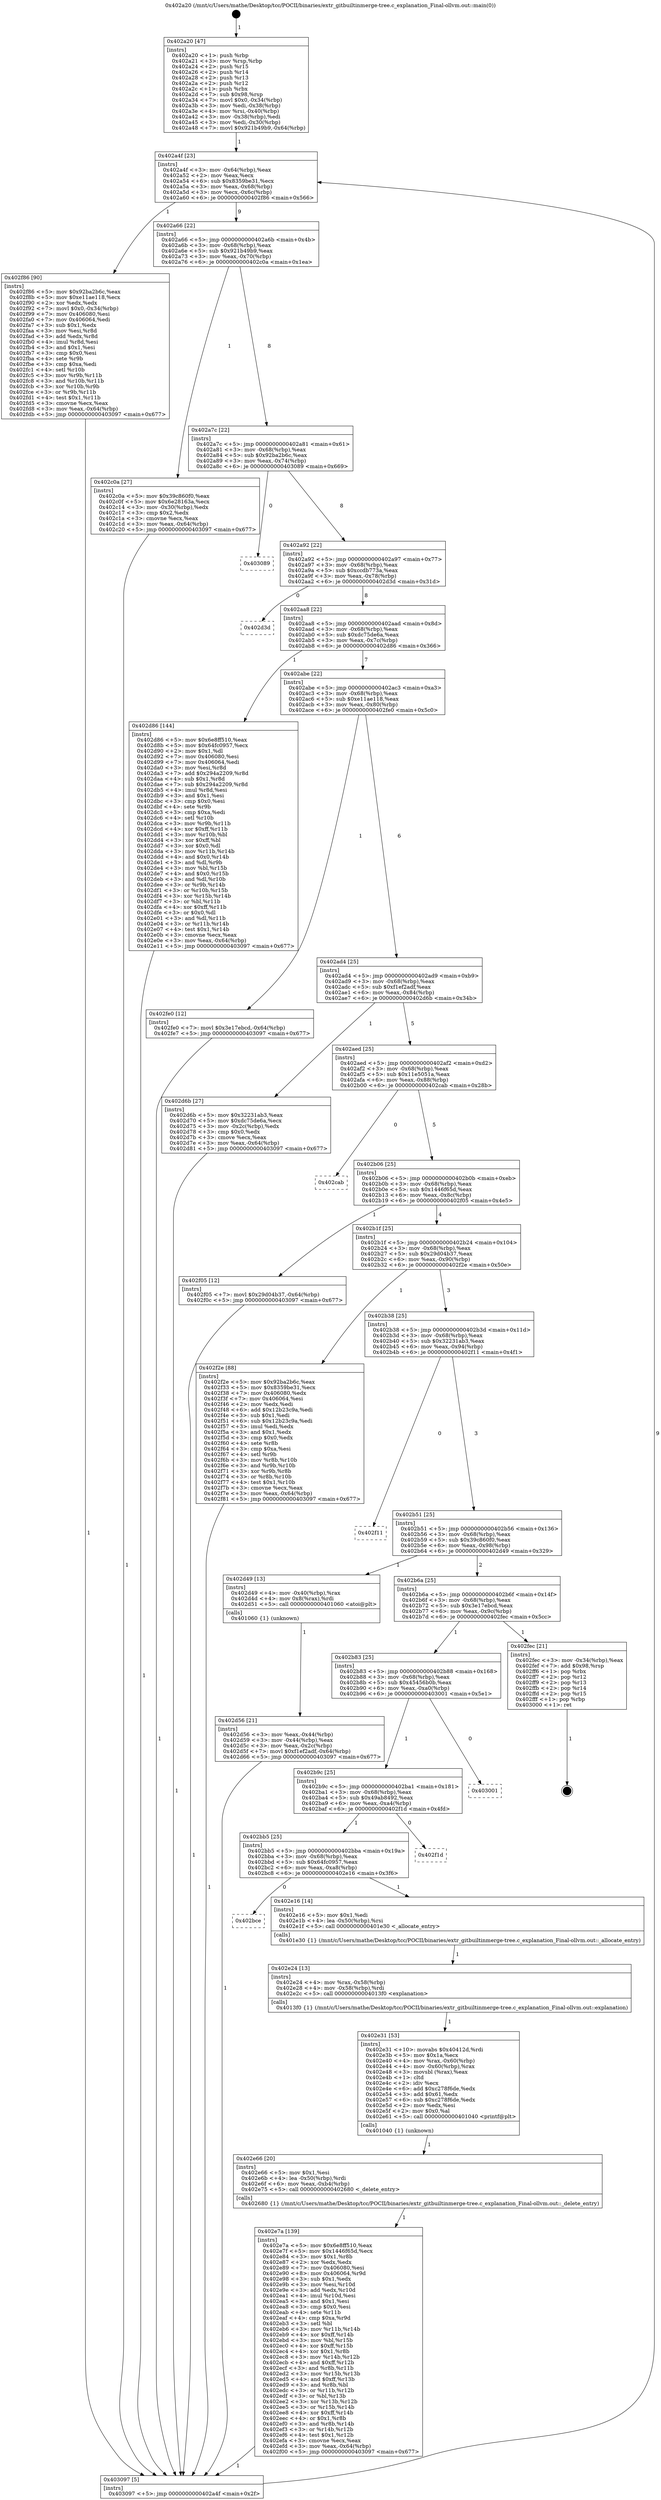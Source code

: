 digraph "0x402a20" {
  label = "0x402a20 (/mnt/c/Users/mathe/Desktop/tcc/POCII/binaries/extr_gitbuiltinmerge-tree.c_explanation_Final-ollvm.out::main(0))"
  labelloc = "t"
  node[shape=record]

  Entry [label="",width=0.3,height=0.3,shape=circle,fillcolor=black,style=filled]
  "0x402a4f" [label="{
     0x402a4f [23]\l
     | [instrs]\l
     &nbsp;&nbsp;0x402a4f \<+3\>: mov -0x64(%rbp),%eax\l
     &nbsp;&nbsp;0x402a52 \<+2\>: mov %eax,%ecx\l
     &nbsp;&nbsp;0x402a54 \<+6\>: sub $0x8359be31,%ecx\l
     &nbsp;&nbsp;0x402a5a \<+3\>: mov %eax,-0x68(%rbp)\l
     &nbsp;&nbsp;0x402a5d \<+3\>: mov %ecx,-0x6c(%rbp)\l
     &nbsp;&nbsp;0x402a60 \<+6\>: je 0000000000402f86 \<main+0x566\>\l
  }"]
  "0x402f86" [label="{
     0x402f86 [90]\l
     | [instrs]\l
     &nbsp;&nbsp;0x402f86 \<+5\>: mov $0x92ba2b6c,%eax\l
     &nbsp;&nbsp;0x402f8b \<+5\>: mov $0xe11ae118,%ecx\l
     &nbsp;&nbsp;0x402f90 \<+2\>: xor %edx,%edx\l
     &nbsp;&nbsp;0x402f92 \<+7\>: movl $0x0,-0x34(%rbp)\l
     &nbsp;&nbsp;0x402f99 \<+7\>: mov 0x406080,%esi\l
     &nbsp;&nbsp;0x402fa0 \<+7\>: mov 0x406064,%edi\l
     &nbsp;&nbsp;0x402fa7 \<+3\>: sub $0x1,%edx\l
     &nbsp;&nbsp;0x402faa \<+3\>: mov %esi,%r8d\l
     &nbsp;&nbsp;0x402fad \<+3\>: add %edx,%r8d\l
     &nbsp;&nbsp;0x402fb0 \<+4\>: imul %r8d,%esi\l
     &nbsp;&nbsp;0x402fb4 \<+3\>: and $0x1,%esi\l
     &nbsp;&nbsp;0x402fb7 \<+3\>: cmp $0x0,%esi\l
     &nbsp;&nbsp;0x402fba \<+4\>: sete %r9b\l
     &nbsp;&nbsp;0x402fbe \<+3\>: cmp $0xa,%edi\l
     &nbsp;&nbsp;0x402fc1 \<+4\>: setl %r10b\l
     &nbsp;&nbsp;0x402fc5 \<+3\>: mov %r9b,%r11b\l
     &nbsp;&nbsp;0x402fc8 \<+3\>: and %r10b,%r11b\l
     &nbsp;&nbsp;0x402fcb \<+3\>: xor %r10b,%r9b\l
     &nbsp;&nbsp;0x402fce \<+3\>: or %r9b,%r11b\l
     &nbsp;&nbsp;0x402fd1 \<+4\>: test $0x1,%r11b\l
     &nbsp;&nbsp;0x402fd5 \<+3\>: cmovne %ecx,%eax\l
     &nbsp;&nbsp;0x402fd8 \<+3\>: mov %eax,-0x64(%rbp)\l
     &nbsp;&nbsp;0x402fdb \<+5\>: jmp 0000000000403097 \<main+0x677\>\l
  }"]
  "0x402a66" [label="{
     0x402a66 [22]\l
     | [instrs]\l
     &nbsp;&nbsp;0x402a66 \<+5\>: jmp 0000000000402a6b \<main+0x4b\>\l
     &nbsp;&nbsp;0x402a6b \<+3\>: mov -0x68(%rbp),%eax\l
     &nbsp;&nbsp;0x402a6e \<+5\>: sub $0x921b49b9,%eax\l
     &nbsp;&nbsp;0x402a73 \<+3\>: mov %eax,-0x70(%rbp)\l
     &nbsp;&nbsp;0x402a76 \<+6\>: je 0000000000402c0a \<main+0x1ea\>\l
  }"]
  Exit [label="",width=0.3,height=0.3,shape=circle,fillcolor=black,style=filled,peripheries=2]
  "0x402c0a" [label="{
     0x402c0a [27]\l
     | [instrs]\l
     &nbsp;&nbsp;0x402c0a \<+5\>: mov $0x39c860f0,%eax\l
     &nbsp;&nbsp;0x402c0f \<+5\>: mov $0x6e28163a,%ecx\l
     &nbsp;&nbsp;0x402c14 \<+3\>: mov -0x30(%rbp),%edx\l
     &nbsp;&nbsp;0x402c17 \<+3\>: cmp $0x2,%edx\l
     &nbsp;&nbsp;0x402c1a \<+3\>: cmovne %ecx,%eax\l
     &nbsp;&nbsp;0x402c1d \<+3\>: mov %eax,-0x64(%rbp)\l
     &nbsp;&nbsp;0x402c20 \<+5\>: jmp 0000000000403097 \<main+0x677\>\l
  }"]
  "0x402a7c" [label="{
     0x402a7c [22]\l
     | [instrs]\l
     &nbsp;&nbsp;0x402a7c \<+5\>: jmp 0000000000402a81 \<main+0x61\>\l
     &nbsp;&nbsp;0x402a81 \<+3\>: mov -0x68(%rbp),%eax\l
     &nbsp;&nbsp;0x402a84 \<+5\>: sub $0x92ba2b6c,%eax\l
     &nbsp;&nbsp;0x402a89 \<+3\>: mov %eax,-0x74(%rbp)\l
     &nbsp;&nbsp;0x402a8c \<+6\>: je 0000000000403089 \<main+0x669\>\l
  }"]
  "0x403097" [label="{
     0x403097 [5]\l
     | [instrs]\l
     &nbsp;&nbsp;0x403097 \<+5\>: jmp 0000000000402a4f \<main+0x2f\>\l
  }"]
  "0x402a20" [label="{
     0x402a20 [47]\l
     | [instrs]\l
     &nbsp;&nbsp;0x402a20 \<+1\>: push %rbp\l
     &nbsp;&nbsp;0x402a21 \<+3\>: mov %rsp,%rbp\l
     &nbsp;&nbsp;0x402a24 \<+2\>: push %r15\l
     &nbsp;&nbsp;0x402a26 \<+2\>: push %r14\l
     &nbsp;&nbsp;0x402a28 \<+2\>: push %r13\l
     &nbsp;&nbsp;0x402a2a \<+2\>: push %r12\l
     &nbsp;&nbsp;0x402a2c \<+1\>: push %rbx\l
     &nbsp;&nbsp;0x402a2d \<+7\>: sub $0x98,%rsp\l
     &nbsp;&nbsp;0x402a34 \<+7\>: movl $0x0,-0x34(%rbp)\l
     &nbsp;&nbsp;0x402a3b \<+3\>: mov %edi,-0x38(%rbp)\l
     &nbsp;&nbsp;0x402a3e \<+4\>: mov %rsi,-0x40(%rbp)\l
     &nbsp;&nbsp;0x402a42 \<+3\>: mov -0x38(%rbp),%edi\l
     &nbsp;&nbsp;0x402a45 \<+3\>: mov %edi,-0x30(%rbp)\l
     &nbsp;&nbsp;0x402a48 \<+7\>: movl $0x921b49b9,-0x64(%rbp)\l
  }"]
  "0x402e7a" [label="{
     0x402e7a [139]\l
     | [instrs]\l
     &nbsp;&nbsp;0x402e7a \<+5\>: mov $0x6e8ff510,%eax\l
     &nbsp;&nbsp;0x402e7f \<+5\>: mov $0x1446f65d,%ecx\l
     &nbsp;&nbsp;0x402e84 \<+3\>: mov $0x1,%r8b\l
     &nbsp;&nbsp;0x402e87 \<+2\>: xor %edx,%edx\l
     &nbsp;&nbsp;0x402e89 \<+7\>: mov 0x406080,%esi\l
     &nbsp;&nbsp;0x402e90 \<+8\>: mov 0x406064,%r9d\l
     &nbsp;&nbsp;0x402e98 \<+3\>: sub $0x1,%edx\l
     &nbsp;&nbsp;0x402e9b \<+3\>: mov %esi,%r10d\l
     &nbsp;&nbsp;0x402e9e \<+3\>: add %edx,%r10d\l
     &nbsp;&nbsp;0x402ea1 \<+4\>: imul %r10d,%esi\l
     &nbsp;&nbsp;0x402ea5 \<+3\>: and $0x1,%esi\l
     &nbsp;&nbsp;0x402ea8 \<+3\>: cmp $0x0,%esi\l
     &nbsp;&nbsp;0x402eab \<+4\>: sete %r11b\l
     &nbsp;&nbsp;0x402eaf \<+4\>: cmp $0xa,%r9d\l
     &nbsp;&nbsp;0x402eb3 \<+3\>: setl %bl\l
     &nbsp;&nbsp;0x402eb6 \<+3\>: mov %r11b,%r14b\l
     &nbsp;&nbsp;0x402eb9 \<+4\>: xor $0xff,%r14b\l
     &nbsp;&nbsp;0x402ebd \<+3\>: mov %bl,%r15b\l
     &nbsp;&nbsp;0x402ec0 \<+4\>: xor $0xff,%r15b\l
     &nbsp;&nbsp;0x402ec4 \<+4\>: xor $0x1,%r8b\l
     &nbsp;&nbsp;0x402ec8 \<+3\>: mov %r14b,%r12b\l
     &nbsp;&nbsp;0x402ecb \<+4\>: and $0xff,%r12b\l
     &nbsp;&nbsp;0x402ecf \<+3\>: and %r8b,%r11b\l
     &nbsp;&nbsp;0x402ed2 \<+3\>: mov %r15b,%r13b\l
     &nbsp;&nbsp;0x402ed5 \<+4\>: and $0xff,%r13b\l
     &nbsp;&nbsp;0x402ed9 \<+3\>: and %r8b,%bl\l
     &nbsp;&nbsp;0x402edc \<+3\>: or %r11b,%r12b\l
     &nbsp;&nbsp;0x402edf \<+3\>: or %bl,%r13b\l
     &nbsp;&nbsp;0x402ee2 \<+3\>: xor %r13b,%r12b\l
     &nbsp;&nbsp;0x402ee5 \<+3\>: or %r15b,%r14b\l
     &nbsp;&nbsp;0x402ee8 \<+4\>: xor $0xff,%r14b\l
     &nbsp;&nbsp;0x402eec \<+4\>: or $0x1,%r8b\l
     &nbsp;&nbsp;0x402ef0 \<+3\>: and %r8b,%r14b\l
     &nbsp;&nbsp;0x402ef3 \<+3\>: or %r14b,%r12b\l
     &nbsp;&nbsp;0x402ef6 \<+4\>: test $0x1,%r12b\l
     &nbsp;&nbsp;0x402efa \<+3\>: cmovne %ecx,%eax\l
     &nbsp;&nbsp;0x402efd \<+3\>: mov %eax,-0x64(%rbp)\l
     &nbsp;&nbsp;0x402f00 \<+5\>: jmp 0000000000403097 \<main+0x677\>\l
  }"]
  "0x403089" [label="{
     0x403089\l
  }", style=dashed]
  "0x402a92" [label="{
     0x402a92 [22]\l
     | [instrs]\l
     &nbsp;&nbsp;0x402a92 \<+5\>: jmp 0000000000402a97 \<main+0x77\>\l
     &nbsp;&nbsp;0x402a97 \<+3\>: mov -0x68(%rbp),%eax\l
     &nbsp;&nbsp;0x402a9a \<+5\>: sub $0xccdb773a,%eax\l
     &nbsp;&nbsp;0x402a9f \<+3\>: mov %eax,-0x78(%rbp)\l
     &nbsp;&nbsp;0x402aa2 \<+6\>: je 0000000000402d3d \<main+0x31d\>\l
  }"]
  "0x402e66" [label="{
     0x402e66 [20]\l
     | [instrs]\l
     &nbsp;&nbsp;0x402e66 \<+5\>: mov $0x1,%esi\l
     &nbsp;&nbsp;0x402e6b \<+4\>: lea -0x50(%rbp),%rdi\l
     &nbsp;&nbsp;0x402e6f \<+6\>: mov %eax,-0xb4(%rbp)\l
     &nbsp;&nbsp;0x402e75 \<+5\>: call 0000000000402680 \<_delete_entry\>\l
     | [calls]\l
     &nbsp;&nbsp;0x402680 \{1\} (/mnt/c/Users/mathe/Desktop/tcc/POCII/binaries/extr_gitbuiltinmerge-tree.c_explanation_Final-ollvm.out::_delete_entry)\l
  }"]
  "0x402d3d" [label="{
     0x402d3d\l
  }", style=dashed]
  "0x402aa8" [label="{
     0x402aa8 [22]\l
     | [instrs]\l
     &nbsp;&nbsp;0x402aa8 \<+5\>: jmp 0000000000402aad \<main+0x8d\>\l
     &nbsp;&nbsp;0x402aad \<+3\>: mov -0x68(%rbp),%eax\l
     &nbsp;&nbsp;0x402ab0 \<+5\>: sub $0xdc75de6a,%eax\l
     &nbsp;&nbsp;0x402ab5 \<+3\>: mov %eax,-0x7c(%rbp)\l
     &nbsp;&nbsp;0x402ab8 \<+6\>: je 0000000000402d86 \<main+0x366\>\l
  }"]
  "0x402e31" [label="{
     0x402e31 [53]\l
     | [instrs]\l
     &nbsp;&nbsp;0x402e31 \<+10\>: movabs $0x40412d,%rdi\l
     &nbsp;&nbsp;0x402e3b \<+5\>: mov $0x1a,%ecx\l
     &nbsp;&nbsp;0x402e40 \<+4\>: mov %rax,-0x60(%rbp)\l
     &nbsp;&nbsp;0x402e44 \<+4\>: mov -0x60(%rbp),%rax\l
     &nbsp;&nbsp;0x402e48 \<+3\>: movsbl (%rax),%eax\l
     &nbsp;&nbsp;0x402e4b \<+1\>: cltd\l
     &nbsp;&nbsp;0x402e4c \<+2\>: idiv %ecx\l
     &nbsp;&nbsp;0x402e4e \<+6\>: add $0xc278f6de,%edx\l
     &nbsp;&nbsp;0x402e54 \<+3\>: add $0x61,%edx\l
     &nbsp;&nbsp;0x402e57 \<+6\>: sub $0xc278f6de,%edx\l
     &nbsp;&nbsp;0x402e5d \<+2\>: mov %edx,%esi\l
     &nbsp;&nbsp;0x402e5f \<+2\>: mov $0x0,%al\l
     &nbsp;&nbsp;0x402e61 \<+5\>: call 0000000000401040 \<printf@plt\>\l
     | [calls]\l
     &nbsp;&nbsp;0x401040 \{1\} (unknown)\l
  }"]
  "0x402d86" [label="{
     0x402d86 [144]\l
     | [instrs]\l
     &nbsp;&nbsp;0x402d86 \<+5\>: mov $0x6e8ff510,%eax\l
     &nbsp;&nbsp;0x402d8b \<+5\>: mov $0x64fc0957,%ecx\l
     &nbsp;&nbsp;0x402d90 \<+2\>: mov $0x1,%dl\l
     &nbsp;&nbsp;0x402d92 \<+7\>: mov 0x406080,%esi\l
     &nbsp;&nbsp;0x402d99 \<+7\>: mov 0x406064,%edi\l
     &nbsp;&nbsp;0x402da0 \<+3\>: mov %esi,%r8d\l
     &nbsp;&nbsp;0x402da3 \<+7\>: add $0x294a2209,%r8d\l
     &nbsp;&nbsp;0x402daa \<+4\>: sub $0x1,%r8d\l
     &nbsp;&nbsp;0x402dae \<+7\>: sub $0x294a2209,%r8d\l
     &nbsp;&nbsp;0x402db5 \<+4\>: imul %r8d,%esi\l
     &nbsp;&nbsp;0x402db9 \<+3\>: and $0x1,%esi\l
     &nbsp;&nbsp;0x402dbc \<+3\>: cmp $0x0,%esi\l
     &nbsp;&nbsp;0x402dbf \<+4\>: sete %r9b\l
     &nbsp;&nbsp;0x402dc3 \<+3\>: cmp $0xa,%edi\l
     &nbsp;&nbsp;0x402dc6 \<+4\>: setl %r10b\l
     &nbsp;&nbsp;0x402dca \<+3\>: mov %r9b,%r11b\l
     &nbsp;&nbsp;0x402dcd \<+4\>: xor $0xff,%r11b\l
     &nbsp;&nbsp;0x402dd1 \<+3\>: mov %r10b,%bl\l
     &nbsp;&nbsp;0x402dd4 \<+3\>: xor $0xff,%bl\l
     &nbsp;&nbsp;0x402dd7 \<+3\>: xor $0x0,%dl\l
     &nbsp;&nbsp;0x402dda \<+3\>: mov %r11b,%r14b\l
     &nbsp;&nbsp;0x402ddd \<+4\>: and $0x0,%r14b\l
     &nbsp;&nbsp;0x402de1 \<+3\>: and %dl,%r9b\l
     &nbsp;&nbsp;0x402de4 \<+3\>: mov %bl,%r15b\l
     &nbsp;&nbsp;0x402de7 \<+4\>: and $0x0,%r15b\l
     &nbsp;&nbsp;0x402deb \<+3\>: and %dl,%r10b\l
     &nbsp;&nbsp;0x402dee \<+3\>: or %r9b,%r14b\l
     &nbsp;&nbsp;0x402df1 \<+3\>: or %r10b,%r15b\l
     &nbsp;&nbsp;0x402df4 \<+3\>: xor %r15b,%r14b\l
     &nbsp;&nbsp;0x402df7 \<+3\>: or %bl,%r11b\l
     &nbsp;&nbsp;0x402dfa \<+4\>: xor $0xff,%r11b\l
     &nbsp;&nbsp;0x402dfe \<+3\>: or $0x0,%dl\l
     &nbsp;&nbsp;0x402e01 \<+3\>: and %dl,%r11b\l
     &nbsp;&nbsp;0x402e04 \<+3\>: or %r11b,%r14b\l
     &nbsp;&nbsp;0x402e07 \<+4\>: test $0x1,%r14b\l
     &nbsp;&nbsp;0x402e0b \<+3\>: cmovne %ecx,%eax\l
     &nbsp;&nbsp;0x402e0e \<+3\>: mov %eax,-0x64(%rbp)\l
     &nbsp;&nbsp;0x402e11 \<+5\>: jmp 0000000000403097 \<main+0x677\>\l
  }"]
  "0x402abe" [label="{
     0x402abe [22]\l
     | [instrs]\l
     &nbsp;&nbsp;0x402abe \<+5\>: jmp 0000000000402ac3 \<main+0xa3\>\l
     &nbsp;&nbsp;0x402ac3 \<+3\>: mov -0x68(%rbp),%eax\l
     &nbsp;&nbsp;0x402ac6 \<+5\>: sub $0xe11ae118,%eax\l
     &nbsp;&nbsp;0x402acb \<+3\>: mov %eax,-0x80(%rbp)\l
     &nbsp;&nbsp;0x402ace \<+6\>: je 0000000000402fe0 \<main+0x5c0\>\l
  }"]
  "0x402e24" [label="{
     0x402e24 [13]\l
     | [instrs]\l
     &nbsp;&nbsp;0x402e24 \<+4\>: mov %rax,-0x58(%rbp)\l
     &nbsp;&nbsp;0x402e28 \<+4\>: mov -0x58(%rbp),%rdi\l
     &nbsp;&nbsp;0x402e2c \<+5\>: call 00000000004013f0 \<explanation\>\l
     | [calls]\l
     &nbsp;&nbsp;0x4013f0 \{1\} (/mnt/c/Users/mathe/Desktop/tcc/POCII/binaries/extr_gitbuiltinmerge-tree.c_explanation_Final-ollvm.out::explanation)\l
  }"]
  "0x402fe0" [label="{
     0x402fe0 [12]\l
     | [instrs]\l
     &nbsp;&nbsp;0x402fe0 \<+7\>: movl $0x3e17ebcd,-0x64(%rbp)\l
     &nbsp;&nbsp;0x402fe7 \<+5\>: jmp 0000000000403097 \<main+0x677\>\l
  }"]
  "0x402ad4" [label="{
     0x402ad4 [25]\l
     | [instrs]\l
     &nbsp;&nbsp;0x402ad4 \<+5\>: jmp 0000000000402ad9 \<main+0xb9\>\l
     &nbsp;&nbsp;0x402ad9 \<+3\>: mov -0x68(%rbp),%eax\l
     &nbsp;&nbsp;0x402adc \<+5\>: sub $0xf1ef2adf,%eax\l
     &nbsp;&nbsp;0x402ae1 \<+6\>: mov %eax,-0x84(%rbp)\l
     &nbsp;&nbsp;0x402ae7 \<+6\>: je 0000000000402d6b \<main+0x34b\>\l
  }"]
  "0x402bce" [label="{
     0x402bce\l
  }", style=dashed]
  "0x402d6b" [label="{
     0x402d6b [27]\l
     | [instrs]\l
     &nbsp;&nbsp;0x402d6b \<+5\>: mov $0x32231ab3,%eax\l
     &nbsp;&nbsp;0x402d70 \<+5\>: mov $0xdc75de6a,%ecx\l
     &nbsp;&nbsp;0x402d75 \<+3\>: mov -0x2c(%rbp),%edx\l
     &nbsp;&nbsp;0x402d78 \<+3\>: cmp $0x0,%edx\l
     &nbsp;&nbsp;0x402d7b \<+3\>: cmove %ecx,%eax\l
     &nbsp;&nbsp;0x402d7e \<+3\>: mov %eax,-0x64(%rbp)\l
     &nbsp;&nbsp;0x402d81 \<+5\>: jmp 0000000000403097 \<main+0x677\>\l
  }"]
  "0x402aed" [label="{
     0x402aed [25]\l
     | [instrs]\l
     &nbsp;&nbsp;0x402aed \<+5\>: jmp 0000000000402af2 \<main+0xd2\>\l
     &nbsp;&nbsp;0x402af2 \<+3\>: mov -0x68(%rbp),%eax\l
     &nbsp;&nbsp;0x402af5 \<+5\>: sub $0x11e5051a,%eax\l
     &nbsp;&nbsp;0x402afa \<+6\>: mov %eax,-0x88(%rbp)\l
     &nbsp;&nbsp;0x402b00 \<+6\>: je 0000000000402cab \<main+0x28b\>\l
  }"]
  "0x402e16" [label="{
     0x402e16 [14]\l
     | [instrs]\l
     &nbsp;&nbsp;0x402e16 \<+5\>: mov $0x1,%edi\l
     &nbsp;&nbsp;0x402e1b \<+4\>: lea -0x50(%rbp),%rsi\l
     &nbsp;&nbsp;0x402e1f \<+5\>: call 0000000000401e30 \<_allocate_entry\>\l
     | [calls]\l
     &nbsp;&nbsp;0x401e30 \{1\} (/mnt/c/Users/mathe/Desktop/tcc/POCII/binaries/extr_gitbuiltinmerge-tree.c_explanation_Final-ollvm.out::_allocate_entry)\l
  }"]
  "0x402cab" [label="{
     0x402cab\l
  }", style=dashed]
  "0x402b06" [label="{
     0x402b06 [25]\l
     | [instrs]\l
     &nbsp;&nbsp;0x402b06 \<+5\>: jmp 0000000000402b0b \<main+0xeb\>\l
     &nbsp;&nbsp;0x402b0b \<+3\>: mov -0x68(%rbp),%eax\l
     &nbsp;&nbsp;0x402b0e \<+5\>: sub $0x1446f65d,%eax\l
     &nbsp;&nbsp;0x402b13 \<+6\>: mov %eax,-0x8c(%rbp)\l
     &nbsp;&nbsp;0x402b19 \<+6\>: je 0000000000402f05 \<main+0x4e5\>\l
  }"]
  "0x402bb5" [label="{
     0x402bb5 [25]\l
     | [instrs]\l
     &nbsp;&nbsp;0x402bb5 \<+5\>: jmp 0000000000402bba \<main+0x19a\>\l
     &nbsp;&nbsp;0x402bba \<+3\>: mov -0x68(%rbp),%eax\l
     &nbsp;&nbsp;0x402bbd \<+5\>: sub $0x64fc0957,%eax\l
     &nbsp;&nbsp;0x402bc2 \<+6\>: mov %eax,-0xa8(%rbp)\l
     &nbsp;&nbsp;0x402bc8 \<+6\>: je 0000000000402e16 \<main+0x3f6\>\l
  }"]
  "0x402f05" [label="{
     0x402f05 [12]\l
     | [instrs]\l
     &nbsp;&nbsp;0x402f05 \<+7\>: movl $0x29d04b37,-0x64(%rbp)\l
     &nbsp;&nbsp;0x402f0c \<+5\>: jmp 0000000000403097 \<main+0x677\>\l
  }"]
  "0x402b1f" [label="{
     0x402b1f [25]\l
     | [instrs]\l
     &nbsp;&nbsp;0x402b1f \<+5\>: jmp 0000000000402b24 \<main+0x104\>\l
     &nbsp;&nbsp;0x402b24 \<+3\>: mov -0x68(%rbp),%eax\l
     &nbsp;&nbsp;0x402b27 \<+5\>: sub $0x29d04b37,%eax\l
     &nbsp;&nbsp;0x402b2c \<+6\>: mov %eax,-0x90(%rbp)\l
     &nbsp;&nbsp;0x402b32 \<+6\>: je 0000000000402f2e \<main+0x50e\>\l
  }"]
  "0x402f1d" [label="{
     0x402f1d\l
  }", style=dashed]
  "0x402f2e" [label="{
     0x402f2e [88]\l
     | [instrs]\l
     &nbsp;&nbsp;0x402f2e \<+5\>: mov $0x92ba2b6c,%eax\l
     &nbsp;&nbsp;0x402f33 \<+5\>: mov $0x8359be31,%ecx\l
     &nbsp;&nbsp;0x402f38 \<+7\>: mov 0x406080,%edx\l
     &nbsp;&nbsp;0x402f3f \<+7\>: mov 0x406064,%esi\l
     &nbsp;&nbsp;0x402f46 \<+2\>: mov %edx,%edi\l
     &nbsp;&nbsp;0x402f48 \<+6\>: add $0x12b23c9a,%edi\l
     &nbsp;&nbsp;0x402f4e \<+3\>: sub $0x1,%edi\l
     &nbsp;&nbsp;0x402f51 \<+6\>: sub $0x12b23c9a,%edi\l
     &nbsp;&nbsp;0x402f57 \<+3\>: imul %edi,%edx\l
     &nbsp;&nbsp;0x402f5a \<+3\>: and $0x1,%edx\l
     &nbsp;&nbsp;0x402f5d \<+3\>: cmp $0x0,%edx\l
     &nbsp;&nbsp;0x402f60 \<+4\>: sete %r8b\l
     &nbsp;&nbsp;0x402f64 \<+3\>: cmp $0xa,%esi\l
     &nbsp;&nbsp;0x402f67 \<+4\>: setl %r9b\l
     &nbsp;&nbsp;0x402f6b \<+3\>: mov %r8b,%r10b\l
     &nbsp;&nbsp;0x402f6e \<+3\>: and %r9b,%r10b\l
     &nbsp;&nbsp;0x402f71 \<+3\>: xor %r9b,%r8b\l
     &nbsp;&nbsp;0x402f74 \<+3\>: or %r8b,%r10b\l
     &nbsp;&nbsp;0x402f77 \<+4\>: test $0x1,%r10b\l
     &nbsp;&nbsp;0x402f7b \<+3\>: cmovne %ecx,%eax\l
     &nbsp;&nbsp;0x402f7e \<+3\>: mov %eax,-0x64(%rbp)\l
     &nbsp;&nbsp;0x402f81 \<+5\>: jmp 0000000000403097 \<main+0x677\>\l
  }"]
  "0x402b38" [label="{
     0x402b38 [25]\l
     | [instrs]\l
     &nbsp;&nbsp;0x402b38 \<+5\>: jmp 0000000000402b3d \<main+0x11d\>\l
     &nbsp;&nbsp;0x402b3d \<+3\>: mov -0x68(%rbp),%eax\l
     &nbsp;&nbsp;0x402b40 \<+5\>: sub $0x32231ab3,%eax\l
     &nbsp;&nbsp;0x402b45 \<+6\>: mov %eax,-0x94(%rbp)\l
     &nbsp;&nbsp;0x402b4b \<+6\>: je 0000000000402f11 \<main+0x4f1\>\l
  }"]
  "0x402b9c" [label="{
     0x402b9c [25]\l
     | [instrs]\l
     &nbsp;&nbsp;0x402b9c \<+5\>: jmp 0000000000402ba1 \<main+0x181\>\l
     &nbsp;&nbsp;0x402ba1 \<+3\>: mov -0x68(%rbp),%eax\l
     &nbsp;&nbsp;0x402ba4 \<+5\>: sub $0x49ab8492,%eax\l
     &nbsp;&nbsp;0x402ba9 \<+6\>: mov %eax,-0xa4(%rbp)\l
     &nbsp;&nbsp;0x402baf \<+6\>: je 0000000000402f1d \<main+0x4fd\>\l
  }"]
  "0x402f11" [label="{
     0x402f11\l
  }", style=dashed]
  "0x402b51" [label="{
     0x402b51 [25]\l
     | [instrs]\l
     &nbsp;&nbsp;0x402b51 \<+5\>: jmp 0000000000402b56 \<main+0x136\>\l
     &nbsp;&nbsp;0x402b56 \<+3\>: mov -0x68(%rbp),%eax\l
     &nbsp;&nbsp;0x402b59 \<+5\>: sub $0x39c860f0,%eax\l
     &nbsp;&nbsp;0x402b5e \<+6\>: mov %eax,-0x98(%rbp)\l
     &nbsp;&nbsp;0x402b64 \<+6\>: je 0000000000402d49 \<main+0x329\>\l
  }"]
  "0x403001" [label="{
     0x403001\l
  }", style=dashed]
  "0x402d49" [label="{
     0x402d49 [13]\l
     | [instrs]\l
     &nbsp;&nbsp;0x402d49 \<+4\>: mov -0x40(%rbp),%rax\l
     &nbsp;&nbsp;0x402d4d \<+4\>: mov 0x8(%rax),%rdi\l
     &nbsp;&nbsp;0x402d51 \<+5\>: call 0000000000401060 \<atoi@plt\>\l
     | [calls]\l
     &nbsp;&nbsp;0x401060 \{1\} (unknown)\l
  }"]
  "0x402b6a" [label="{
     0x402b6a [25]\l
     | [instrs]\l
     &nbsp;&nbsp;0x402b6a \<+5\>: jmp 0000000000402b6f \<main+0x14f\>\l
     &nbsp;&nbsp;0x402b6f \<+3\>: mov -0x68(%rbp),%eax\l
     &nbsp;&nbsp;0x402b72 \<+5\>: sub $0x3e17ebcd,%eax\l
     &nbsp;&nbsp;0x402b77 \<+6\>: mov %eax,-0x9c(%rbp)\l
     &nbsp;&nbsp;0x402b7d \<+6\>: je 0000000000402fec \<main+0x5cc\>\l
  }"]
  "0x402d56" [label="{
     0x402d56 [21]\l
     | [instrs]\l
     &nbsp;&nbsp;0x402d56 \<+3\>: mov %eax,-0x44(%rbp)\l
     &nbsp;&nbsp;0x402d59 \<+3\>: mov -0x44(%rbp),%eax\l
     &nbsp;&nbsp;0x402d5c \<+3\>: mov %eax,-0x2c(%rbp)\l
     &nbsp;&nbsp;0x402d5f \<+7\>: movl $0xf1ef2adf,-0x64(%rbp)\l
     &nbsp;&nbsp;0x402d66 \<+5\>: jmp 0000000000403097 \<main+0x677\>\l
  }"]
  "0x402b83" [label="{
     0x402b83 [25]\l
     | [instrs]\l
     &nbsp;&nbsp;0x402b83 \<+5\>: jmp 0000000000402b88 \<main+0x168\>\l
     &nbsp;&nbsp;0x402b88 \<+3\>: mov -0x68(%rbp),%eax\l
     &nbsp;&nbsp;0x402b8b \<+5\>: sub $0x45456b0b,%eax\l
     &nbsp;&nbsp;0x402b90 \<+6\>: mov %eax,-0xa0(%rbp)\l
     &nbsp;&nbsp;0x402b96 \<+6\>: je 0000000000403001 \<main+0x5e1\>\l
  }"]
  "0x402fec" [label="{
     0x402fec [21]\l
     | [instrs]\l
     &nbsp;&nbsp;0x402fec \<+3\>: mov -0x34(%rbp),%eax\l
     &nbsp;&nbsp;0x402fef \<+7\>: add $0x98,%rsp\l
     &nbsp;&nbsp;0x402ff6 \<+1\>: pop %rbx\l
     &nbsp;&nbsp;0x402ff7 \<+2\>: pop %r12\l
     &nbsp;&nbsp;0x402ff9 \<+2\>: pop %r13\l
     &nbsp;&nbsp;0x402ffb \<+2\>: pop %r14\l
     &nbsp;&nbsp;0x402ffd \<+2\>: pop %r15\l
     &nbsp;&nbsp;0x402fff \<+1\>: pop %rbp\l
     &nbsp;&nbsp;0x403000 \<+1\>: ret\l
  }"]
  Entry -> "0x402a20" [label=" 1"]
  "0x402a4f" -> "0x402f86" [label=" 1"]
  "0x402a4f" -> "0x402a66" [label=" 9"]
  "0x402fec" -> Exit [label=" 1"]
  "0x402a66" -> "0x402c0a" [label=" 1"]
  "0x402a66" -> "0x402a7c" [label=" 8"]
  "0x402c0a" -> "0x403097" [label=" 1"]
  "0x402a20" -> "0x402a4f" [label=" 1"]
  "0x403097" -> "0x402a4f" [label=" 9"]
  "0x402fe0" -> "0x403097" [label=" 1"]
  "0x402a7c" -> "0x403089" [label=" 0"]
  "0x402a7c" -> "0x402a92" [label=" 8"]
  "0x402f86" -> "0x403097" [label=" 1"]
  "0x402a92" -> "0x402d3d" [label=" 0"]
  "0x402a92" -> "0x402aa8" [label=" 8"]
  "0x402f2e" -> "0x403097" [label=" 1"]
  "0x402aa8" -> "0x402d86" [label=" 1"]
  "0x402aa8" -> "0x402abe" [label=" 7"]
  "0x402f05" -> "0x403097" [label=" 1"]
  "0x402abe" -> "0x402fe0" [label=" 1"]
  "0x402abe" -> "0x402ad4" [label=" 6"]
  "0x402e7a" -> "0x403097" [label=" 1"]
  "0x402ad4" -> "0x402d6b" [label=" 1"]
  "0x402ad4" -> "0x402aed" [label=" 5"]
  "0x402e66" -> "0x402e7a" [label=" 1"]
  "0x402aed" -> "0x402cab" [label=" 0"]
  "0x402aed" -> "0x402b06" [label=" 5"]
  "0x402e31" -> "0x402e66" [label=" 1"]
  "0x402b06" -> "0x402f05" [label=" 1"]
  "0x402b06" -> "0x402b1f" [label=" 4"]
  "0x402e16" -> "0x402e24" [label=" 1"]
  "0x402b1f" -> "0x402f2e" [label=" 1"]
  "0x402b1f" -> "0x402b38" [label=" 3"]
  "0x402bb5" -> "0x402bce" [label=" 0"]
  "0x402b38" -> "0x402f11" [label=" 0"]
  "0x402b38" -> "0x402b51" [label=" 3"]
  "0x402e24" -> "0x402e31" [label=" 1"]
  "0x402b51" -> "0x402d49" [label=" 1"]
  "0x402b51" -> "0x402b6a" [label=" 2"]
  "0x402d49" -> "0x402d56" [label=" 1"]
  "0x402d56" -> "0x403097" [label=" 1"]
  "0x402d6b" -> "0x403097" [label=" 1"]
  "0x402d86" -> "0x403097" [label=" 1"]
  "0x402b9c" -> "0x402bb5" [label=" 1"]
  "0x402b6a" -> "0x402fec" [label=" 1"]
  "0x402b6a" -> "0x402b83" [label=" 1"]
  "0x402b9c" -> "0x402f1d" [label=" 0"]
  "0x402b83" -> "0x403001" [label=" 0"]
  "0x402b83" -> "0x402b9c" [label=" 1"]
  "0x402bb5" -> "0x402e16" [label=" 1"]
}
